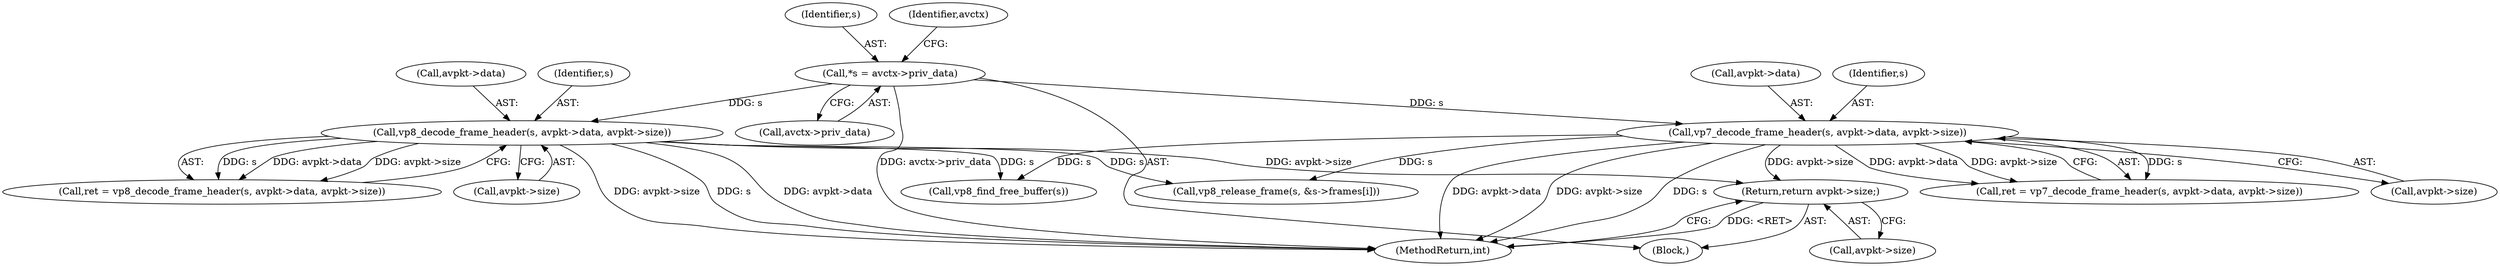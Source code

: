 digraph "0_FFmpeg_6b5d3fb26fb4be48e4966e4b1d97c2165538d4ef@pointer" {
"1000849" [label="(Return,return avpkt->size;)"];
"1000149" [label="(Call,vp8_decode_frame_header(s, avpkt->data, avpkt->size))"];
"1000110" [label="(Call,*s = avctx->priv_data)"];
"1000138" [label="(Call,vp7_decode_frame_header(s, avpkt->data, avpkt->size))"];
"1000319" [label="(Call,vp8_release_frame(s, &s->frames[i]))"];
"1000111" [label="(Identifier,s)"];
"1000849" [label="(Return,return avpkt->size;)"];
"1000149" [label="(Call,vp8_decode_frame_header(s, avpkt->data, avpkt->size))"];
"1000136" [label="(Call,ret = vp7_decode_frame_header(s, avpkt->data, avpkt->size))"];
"1000139" [label="(Identifier,s)"];
"1000877" [label="(MethodReturn,int)"];
"1000108" [label="(Block,)"];
"1000112" [label="(Call,avctx->priv_data)"];
"1000151" [label="(Call,avpkt->data)"];
"1000335" [label="(Call,vp8_find_free_buffer(s))"];
"1000150" [label="(Identifier,s)"];
"1000143" [label="(Call,avpkt->size)"];
"1000110" [label="(Call,*s = avctx->priv_data)"];
"1000850" [label="(Call,avpkt->size)"];
"1000126" [label="(Identifier,avctx)"];
"1000140" [label="(Call,avpkt->data)"];
"1000154" [label="(Call,avpkt->size)"];
"1000138" [label="(Call,vp7_decode_frame_header(s, avpkt->data, avpkt->size))"];
"1000147" [label="(Call,ret = vp8_decode_frame_header(s, avpkt->data, avpkt->size))"];
"1000849" -> "1000108"  [label="AST: "];
"1000849" -> "1000850"  [label="CFG: "];
"1000850" -> "1000849"  [label="AST: "];
"1000877" -> "1000849"  [label="CFG: "];
"1000849" -> "1000877"  [label="DDG: <RET>"];
"1000149" -> "1000849"  [label="DDG: avpkt->size"];
"1000138" -> "1000849"  [label="DDG: avpkt->size"];
"1000149" -> "1000147"  [label="AST: "];
"1000149" -> "1000154"  [label="CFG: "];
"1000150" -> "1000149"  [label="AST: "];
"1000151" -> "1000149"  [label="AST: "];
"1000154" -> "1000149"  [label="AST: "];
"1000147" -> "1000149"  [label="CFG: "];
"1000149" -> "1000877"  [label="DDG: avpkt->data"];
"1000149" -> "1000877"  [label="DDG: avpkt->size"];
"1000149" -> "1000877"  [label="DDG: s"];
"1000149" -> "1000147"  [label="DDG: s"];
"1000149" -> "1000147"  [label="DDG: avpkt->data"];
"1000149" -> "1000147"  [label="DDG: avpkt->size"];
"1000110" -> "1000149"  [label="DDG: s"];
"1000149" -> "1000319"  [label="DDG: s"];
"1000149" -> "1000335"  [label="DDG: s"];
"1000110" -> "1000108"  [label="AST: "];
"1000110" -> "1000112"  [label="CFG: "];
"1000111" -> "1000110"  [label="AST: "];
"1000112" -> "1000110"  [label="AST: "];
"1000126" -> "1000110"  [label="CFG: "];
"1000110" -> "1000877"  [label="DDG: avctx->priv_data"];
"1000110" -> "1000138"  [label="DDG: s"];
"1000138" -> "1000136"  [label="AST: "];
"1000138" -> "1000143"  [label="CFG: "];
"1000139" -> "1000138"  [label="AST: "];
"1000140" -> "1000138"  [label="AST: "];
"1000143" -> "1000138"  [label="AST: "];
"1000136" -> "1000138"  [label="CFG: "];
"1000138" -> "1000877"  [label="DDG: s"];
"1000138" -> "1000877"  [label="DDG: avpkt->data"];
"1000138" -> "1000877"  [label="DDG: avpkt->size"];
"1000138" -> "1000136"  [label="DDG: s"];
"1000138" -> "1000136"  [label="DDG: avpkt->data"];
"1000138" -> "1000136"  [label="DDG: avpkt->size"];
"1000138" -> "1000319"  [label="DDG: s"];
"1000138" -> "1000335"  [label="DDG: s"];
}
